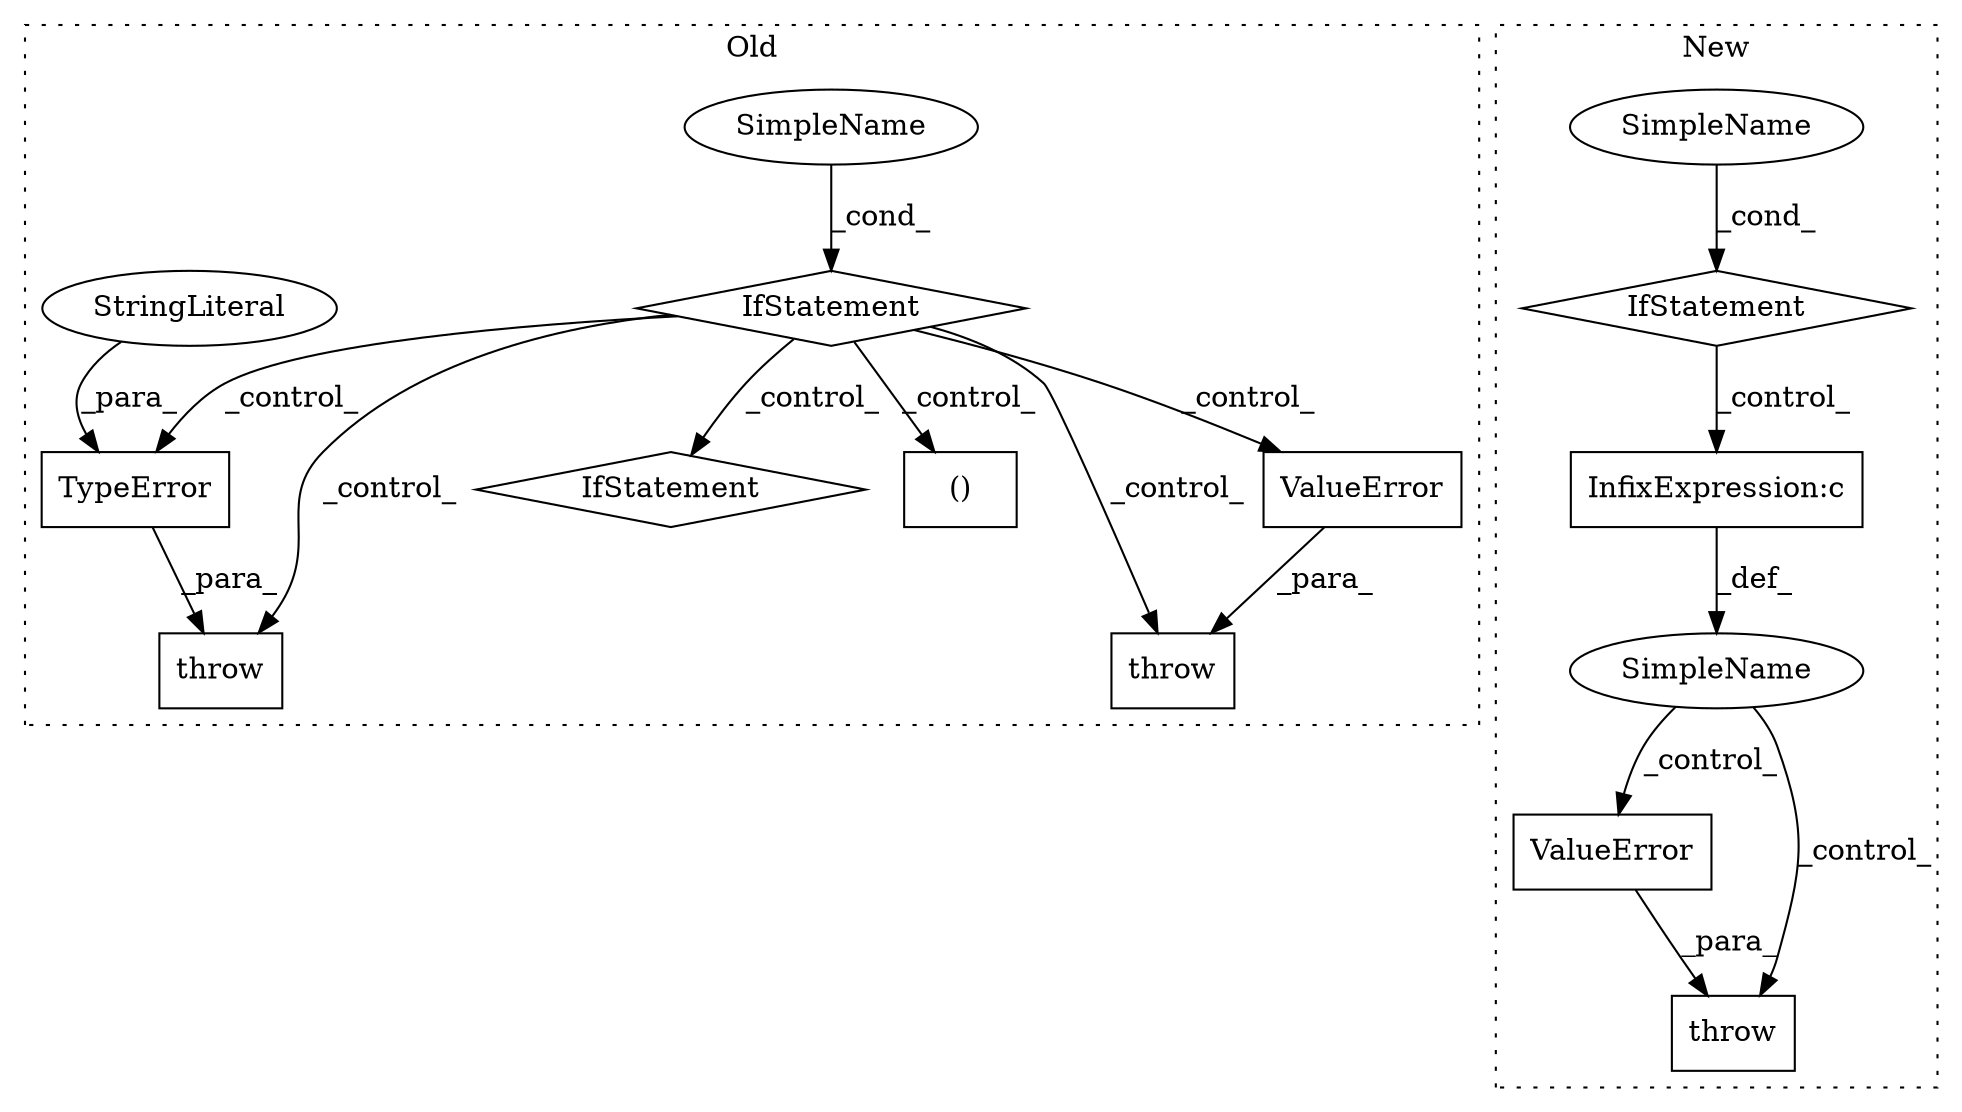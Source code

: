 digraph G {
subgraph cluster0 {
1 [label="TypeError" a="32" s="484,547" l="10,1" shape="box"];
4 [label="throw" a="53" s="478" l="6" shape="box"];
7 [label="IfStatement" a="25" s="441,468" l="4,2" shape="diamond"];
8 [label="SimpleName" a="42" s="" l="" shape="ellipse"];
9 [label="StringLiteral" a="45" s="494" l="53" shape="ellipse"];
11 [label="IfStatement" a="25" s="560,617" l="4,2" shape="diamond"];
12 [label="()" a="106" s="999" l="29" shape="box"];
13 [label="throw" a="53" s="691" l="6" shape="box"];
14 [label="ValueError" a="32" s="697" l="12" shape="box"];
label = "Old";
style="dotted";
}
subgraph cluster1 {
2 [label="ValueError" a="32" s="363,448" l="11,1" shape="box"];
3 [label="throw" a="53" s="357" l="6" shape="box"];
5 [label="SimpleName" a="42" s="" l="" shape="ellipse"];
6 [label="IfStatement" a="25" s="159,194" l="4,2" shape="diamond"];
10 [label="SimpleName" a="42" s="" l="" shape="ellipse"];
15 [label="InfixExpression:c" a="27" s="321" l="4" shape="box"];
label = "New";
style="dotted";
}
1 -> 4 [label="_para_"];
2 -> 3 [label="_para_"];
5 -> 6 [label="_cond_"];
6 -> 15 [label="_control_"];
7 -> 13 [label="_control_"];
7 -> 14 [label="_control_"];
7 -> 4 [label="_control_"];
7 -> 11 [label="_control_"];
7 -> 1 [label="_control_"];
7 -> 12 [label="_control_"];
8 -> 7 [label="_cond_"];
9 -> 1 [label="_para_"];
10 -> 2 [label="_control_"];
10 -> 3 [label="_control_"];
14 -> 13 [label="_para_"];
15 -> 10 [label="_def_"];
}
